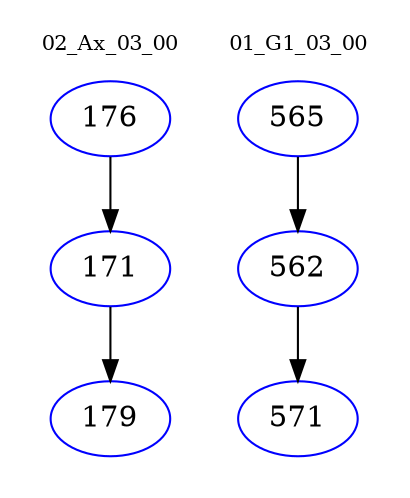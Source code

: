 digraph{
subgraph cluster_0 {
color = white
label = "02_Ax_03_00";
fontsize=10;
T0_176 [label="176", color="blue"]
T0_176 -> T0_171 [color="black"]
T0_171 [label="171", color="blue"]
T0_171 -> T0_179 [color="black"]
T0_179 [label="179", color="blue"]
}
subgraph cluster_1 {
color = white
label = "01_G1_03_00";
fontsize=10;
T1_565 [label="565", color="blue"]
T1_565 -> T1_562 [color="black"]
T1_562 [label="562", color="blue"]
T1_562 -> T1_571 [color="black"]
T1_571 [label="571", color="blue"]
}
}
